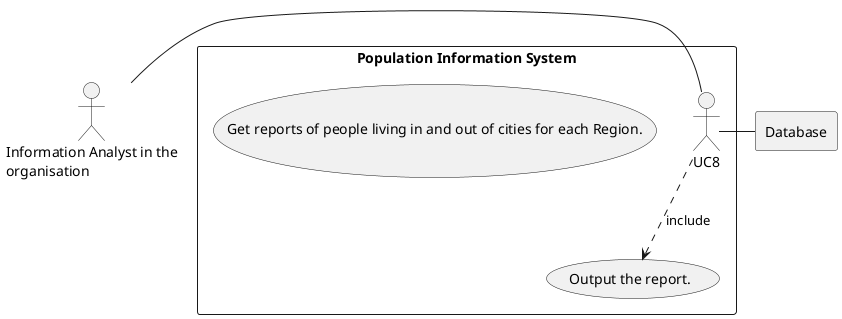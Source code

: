 @startuml

actor Member as "Information Analyst in the
organisation"

rectangle Database

rectangle "Population Information System" {
    usecase UC10 as "Get reports of people living in and out of cities for each Region."

    usecase UCa as "Output the report."

    Member - UC8
    UC8 ..> UCa : include
    UC8 - Database
}

@enduml